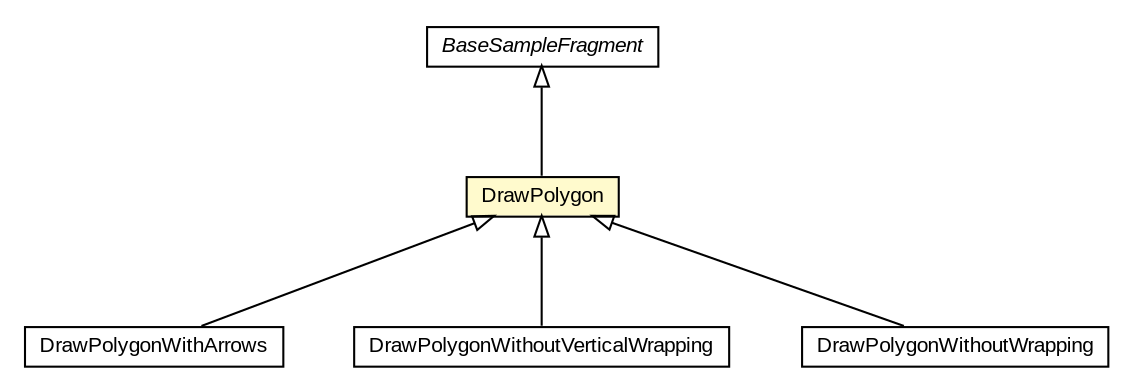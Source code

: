 #!/usr/local/bin/dot
#
# Class diagram 
# Generated by UMLGraph version R5_6-24-gf6e263 (http://www.umlgraph.org/)
#

digraph G {
	edge [fontname="arial",fontsize=10,labelfontname="arial",labelfontsize=10];
	node [fontname="arial",fontsize=10,shape=plaintext];
	nodesep=0.25;
	ranksep=0.5;
	// org.osmdroid.samplefragments.BaseSampleFragment
	c86275 [label=<<table title="org.osmdroid.samplefragments.BaseSampleFragment" border="0" cellborder="1" cellspacing="0" cellpadding="2" port="p" href="../BaseSampleFragment.html">
		<tr><td><table border="0" cellspacing="0" cellpadding="1">
<tr><td align="center" balign="center"><font face="arial italic"> BaseSampleFragment </font></td></tr>
		</table></td></tr>
		</table>>, URL="../BaseSampleFragment.html", fontname="arial", fontcolor="black", fontsize=10.0];
	// org.osmdroid.samplefragments.drawing.DrawPolygon
	c86316 [label=<<table title="org.osmdroid.samplefragments.drawing.DrawPolygon" border="0" cellborder="1" cellspacing="0" cellpadding="2" port="p" bgcolor="lemonChiffon" href="./DrawPolygon.html">
		<tr><td><table border="0" cellspacing="0" cellpadding="1">
<tr><td align="center" balign="center"> DrawPolygon </td></tr>
		</table></td></tr>
		</table>>, URL="./DrawPolygon.html", fontname="arial", fontcolor="black", fontsize=10.0];
	// org.osmdroid.samplefragments.drawing.DrawPolygonWithArrows
	c86318 [label=<<table title="org.osmdroid.samplefragments.drawing.DrawPolygonWithArrows" border="0" cellborder="1" cellspacing="0" cellpadding="2" port="p" href="./DrawPolygonWithArrows.html">
		<tr><td><table border="0" cellspacing="0" cellpadding="1">
<tr><td align="center" balign="center"> DrawPolygonWithArrows </td></tr>
		</table></td></tr>
		</table>>, URL="./DrawPolygonWithArrows.html", fontname="arial", fontcolor="black", fontsize=10.0];
	// org.osmdroid.samplefragments.drawing.DrawPolygonWithoutVerticalWrapping
	c86319 [label=<<table title="org.osmdroid.samplefragments.drawing.DrawPolygonWithoutVerticalWrapping" border="0" cellborder="1" cellspacing="0" cellpadding="2" port="p" href="./DrawPolygonWithoutVerticalWrapping.html">
		<tr><td><table border="0" cellspacing="0" cellpadding="1">
<tr><td align="center" balign="center"> DrawPolygonWithoutVerticalWrapping </td></tr>
		</table></td></tr>
		</table>>, URL="./DrawPolygonWithoutVerticalWrapping.html", fontname="arial", fontcolor="black", fontsize=10.0];
	// org.osmdroid.samplefragments.drawing.DrawPolygonWithoutWrapping
	c86320 [label=<<table title="org.osmdroid.samplefragments.drawing.DrawPolygonWithoutWrapping" border="0" cellborder="1" cellspacing="0" cellpadding="2" port="p" href="./DrawPolygonWithoutWrapping.html">
		<tr><td><table border="0" cellspacing="0" cellpadding="1">
<tr><td align="center" balign="center"> DrawPolygonWithoutWrapping </td></tr>
		</table></td></tr>
		</table>>, URL="./DrawPolygonWithoutWrapping.html", fontname="arial", fontcolor="black", fontsize=10.0];
	//org.osmdroid.samplefragments.drawing.DrawPolygon extends org.osmdroid.samplefragments.BaseSampleFragment
	c86275:p -> c86316:p [dir=back,arrowtail=empty];
	//org.osmdroid.samplefragments.drawing.DrawPolygonWithArrows extends org.osmdroid.samplefragments.drawing.DrawPolygon
	c86316:p -> c86318:p [dir=back,arrowtail=empty];
	//org.osmdroid.samplefragments.drawing.DrawPolygonWithoutVerticalWrapping extends org.osmdroid.samplefragments.drawing.DrawPolygon
	c86316:p -> c86319:p [dir=back,arrowtail=empty];
	//org.osmdroid.samplefragments.drawing.DrawPolygonWithoutWrapping extends org.osmdroid.samplefragments.drawing.DrawPolygon
	c86316:p -> c86320:p [dir=back,arrowtail=empty];
}

